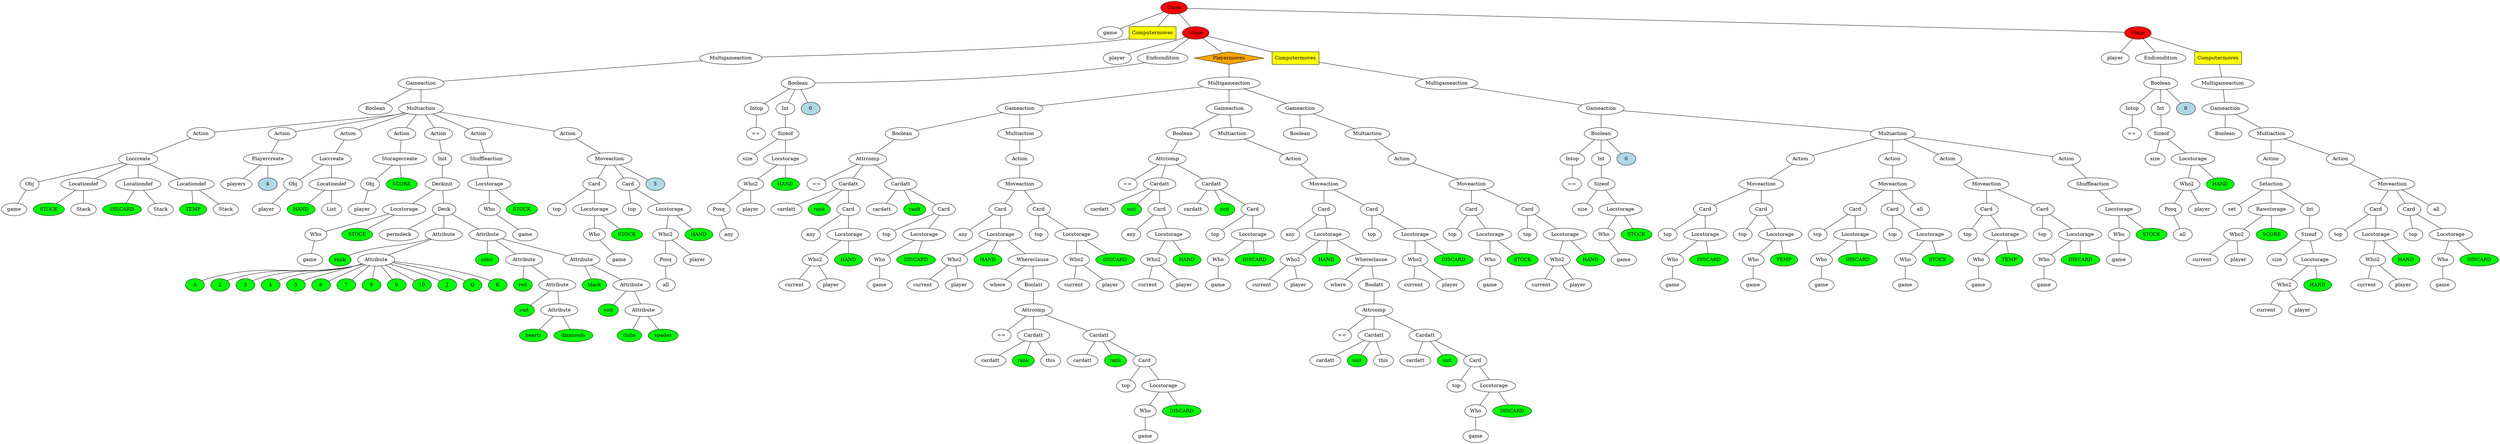 graph tree{NODE0 [label="Stage" style=filled fillcolor="red"]
NODE0_1 [label="game"]
NODE0 -- NODE0_1
NODE0_2 [label="Computermoves"  style=filled shape=box fillcolor="yellow"]
NODE0_2_2 [label="Multigameaction" ]
NODE0_2_2_0 [label="Gameaction" ]
NODE0_2_2_0_1 [label="Boolean" ]
NODE0_2_2_0 -- NODE0_2_2_0_1
NODE0_2_2_0_2 [label="Multiaction" ]
NODE0_2_2_0_2_0 [label="Action" ]
NODE0_2_2_0_2_0_1 [label="Loccreate" ]
NODE0_2_2_0_2_0_1_2 [label="Obj" ]
NODE0_2_2_0_2_0_1_2_0 [label="game"]
NODE0_2_2_0_2_0_1_2 -- NODE0_2_2_0_2_0_1_2_0
NODE0_2_2_0_2_0_1 -- NODE0_2_2_0_2_0_1_2
NODE0_2_2_0_2_0_1_3 [label="Locationdef" ]
NODE0_2_2_0_2_0_1_3_1 [fillcolor="green" style=filled label="STOCK"]
NODE0_2_2_0_2_0_1_3 -- NODE0_2_2_0_2_0_1_3_1
NODE0_2_2_0_2_0_1_3_2 [label="Stack"]
NODE0_2_2_0_2_0_1_3 -- NODE0_2_2_0_2_0_1_3_2
NODE0_2_2_0_2_0_1 -- NODE0_2_2_0_2_0_1_3
NODE0_2_2_0_2_0_1_4 [label="Locationdef" ]
NODE0_2_2_0_2_0_1_4_1 [fillcolor="green" style=filled label="DISCARD"]
NODE0_2_2_0_2_0_1_4 -- NODE0_2_2_0_2_0_1_4_1
NODE0_2_2_0_2_0_1_4_2 [label="Stack"]
NODE0_2_2_0_2_0_1_4 -- NODE0_2_2_0_2_0_1_4_2
NODE0_2_2_0_2_0_1 -- NODE0_2_2_0_2_0_1_4
NODE0_2_2_0_2_0_1_5 [label="Locationdef" ]
NODE0_2_2_0_2_0_1_5_1 [fillcolor="green" style=filled label="TEMP"]
NODE0_2_2_0_2_0_1_5 -- NODE0_2_2_0_2_0_1_5_1
NODE0_2_2_0_2_0_1_5_2 [label="Stack"]
NODE0_2_2_0_2_0_1_5 -- NODE0_2_2_0_2_0_1_5_2
NODE0_2_2_0_2_0_1 -- NODE0_2_2_0_2_0_1_5
NODE0_2_2_0_2_0 -- NODE0_2_2_0_2_0_1
NODE0_2_2_0_2 -- NODE0_2_2_0_2_0
NODE0_2_2_0_2_1 [label="Action" ]
NODE0_2_2_0_2_1_1 [label="Playercreate" ]
NODE0_2_2_0_2_1_1_1 [label="players"]
NODE0_2_2_0_2_1_1 -- NODE0_2_2_0_2_1_1_1
NODE0_2_2_0_2_1_1_2 [label="4" style=filled fillcolor="lightblue"]
NODE0_2_2_0_2_1_1 -- NODE0_2_2_0_2_1_1_2
NODE0_2_2_0_2_1 -- NODE0_2_2_0_2_1_1
NODE0_2_2_0_2 -- NODE0_2_2_0_2_1
NODE0_2_2_0_2_2 [label="Action" ]
NODE0_2_2_0_2_2_1 [label="Loccreate" ]
NODE0_2_2_0_2_2_1_2 [label="Obj" ]
NODE0_2_2_0_2_2_1_2_0 [label="player"]
NODE0_2_2_0_2_2_1_2 -- NODE0_2_2_0_2_2_1_2_0
NODE0_2_2_0_2_2_1 -- NODE0_2_2_0_2_2_1_2
NODE0_2_2_0_2_2_1_3 [label="Locationdef" ]
NODE0_2_2_0_2_2_1_3_1 [fillcolor="green" style=filled label="HAND"]
NODE0_2_2_0_2_2_1_3 -- NODE0_2_2_0_2_2_1_3_1
NODE0_2_2_0_2_2_1_3_2 [label="List"]
NODE0_2_2_0_2_2_1_3 -- NODE0_2_2_0_2_2_1_3_2
NODE0_2_2_0_2_2_1 -- NODE0_2_2_0_2_2_1_3
NODE0_2_2_0_2_2 -- NODE0_2_2_0_2_2_1
NODE0_2_2_0_2 -- NODE0_2_2_0_2_2
NODE0_2_2_0_2_3 [label="Action" ]
NODE0_2_2_0_2_3_1 [label="Storagecreate" ]
NODE0_2_2_0_2_3_1_2 [label="Obj" ]
NODE0_2_2_0_2_3_1_2_0 [label="player"]
NODE0_2_2_0_2_3_1_2 -- NODE0_2_2_0_2_3_1_2_0
NODE0_2_2_0_2_3_1 -- NODE0_2_2_0_2_3_1_2
NODE0_2_2_0_2_3_1_4 [fillcolor="green" style=filled label="SCORE"]
NODE0_2_2_0_2_3_1 -- NODE0_2_2_0_2_3_1_4
NODE0_2_2_0_2_3 -- NODE0_2_2_0_2_3_1
NODE0_2_2_0_2 -- NODE0_2_2_0_2_3
NODE0_2_2_0_2_4 [label="Action" ]
NODE0_2_2_0_2_4_1 [label="Init" ]
NODE0_2_2_0_2_4_1_1 [label="Deckinit" ]
NODE0_2_2_0_2_4_1_1_0 [label="Locstorage" ]
NODE0_2_2_0_2_4_1_1_0_1 [label="Who" ]
NODE0_2_2_0_2_4_1_1_0_1_0 [label="game"]
NODE0_2_2_0_2_4_1_1_0_1 -- NODE0_2_2_0_2_4_1_1_0_1_0
NODE0_2_2_0_2_4_1_1_0 -- NODE0_2_2_0_2_4_1_1_0_1
NODE0_2_2_0_2_4_1_1_0_3 [fillcolor="green" style=filled label="STOCK"]
NODE0_2_2_0_2_4_1_1_0 -- NODE0_2_2_0_2_4_1_1_0_3
NODE0_2_2_0_2_4_1_1 -- NODE0_2_2_0_2_4_1_1_0
NODE0_2_2_0_2_4_1_1_1 [label="Deck" ]
NODE0_2_2_0_2_4_1_1_1_1 [label="permdeck"]
NODE0_2_2_0_2_4_1_1_1 -- NODE0_2_2_0_2_4_1_1_1_1
NODE0_2_2_0_2_4_1_1_1_2 [label="Attribute" ]
NODE0_2_2_0_2_4_1_1_1_2_1 [fillcolor="green" style=filled label="rank"]
NODE0_2_2_0_2_4_1_1_1_2 -- NODE0_2_2_0_2_4_1_1_1_2_1
NODE0_2_2_0_2_4_1_1_1_2_2 [label="Attribute" ]
NODE0_2_2_0_2_4_1_1_1_2_2_1 [fillcolor="green" style=filled label="A"]
NODE0_2_2_0_2_4_1_1_1_2_2 -- NODE0_2_2_0_2_4_1_1_1_2_2_1
NODE0_2_2_0_2_4_1_1_1_2_2_3 [fillcolor="green" style=filled label="2"]
NODE0_2_2_0_2_4_1_1_1_2_2 -- NODE0_2_2_0_2_4_1_1_1_2_2_3
NODE0_2_2_0_2_4_1_1_1_2_2_5 [fillcolor="green" style=filled label="3"]
NODE0_2_2_0_2_4_1_1_1_2_2 -- NODE0_2_2_0_2_4_1_1_1_2_2_5
NODE0_2_2_0_2_4_1_1_1_2_2_7 [fillcolor="green" style=filled label="4"]
NODE0_2_2_0_2_4_1_1_1_2_2 -- NODE0_2_2_0_2_4_1_1_1_2_2_7
NODE0_2_2_0_2_4_1_1_1_2_2_9 [fillcolor="green" style=filled label="5"]
NODE0_2_2_0_2_4_1_1_1_2_2 -- NODE0_2_2_0_2_4_1_1_1_2_2_9
NODE0_2_2_0_2_4_1_1_1_2_2_11 [fillcolor="green" style=filled label="6"]
NODE0_2_2_0_2_4_1_1_1_2_2 -- NODE0_2_2_0_2_4_1_1_1_2_2_11
NODE0_2_2_0_2_4_1_1_1_2_2_13 [fillcolor="green" style=filled label="7"]
NODE0_2_2_0_2_4_1_1_1_2_2 -- NODE0_2_2_0_2_4_1_1_1_2_2_13
NODE0_2_2_0_2_4_1_1_1_2_2_15 [fillcolor="green" style=filled label="8"]
NODE0_2_2_0_2_4_1_1_1_2_2 -- NODE0_2_2_0_2_4_1_1_1_2_2_15
NODE0_2_2_0_2_4_1_1_1_2_2_17 [fillcolor="green" style=filled label="9"]
NODE0_2_2_0_2_4_1_1_1_2_2 -- NODE0_2_2_0_2_4_1_1_1_2_2_17
NODE0_2_2_0_2_4_1_1_1_2_2_19 [fillcolor="green" style=filled label="10"]
NODE0_2_2_0_2_4_1_1_1_2_2 -- NODE0_2_2_0_2_4_1_1_1_2_2_19
NODE0_2_2_0_2_4_1_1_1_2_2_21 [fillcolor="green" style=filled label="J"]
NODE0_2_2_0_2_4_1_1_1_2_2 -- NODE0_2_2_0_2_4_1_1_1_2_2_21
NODE0_2_2_0_2_4_1_1_1_2_2_23 [fillcolor="green" style=filled label="Q"]
NODE0_2_2_0_2_4_1_1_1_2_2 -- NODE0_2_2_0_2_4_1_1_1_2_2_23
NODE0_2_2_0_2_4_1_1_1_2_2_25 [fillcolor="green" style=filled label="K"]
NODE0_2_2_0_2_4_1_1_1_2_2 -- NODE0_2_2_0_2_4_1_1_1_2_2_25
NODE0_2_2_0_2_4_1_1_1_2 -- NODE0_2_2_0_2_4_1_1_1_2_2
NODE0_2_2_0_2_4_1_1_1 -- NODE0_2_2_0_2_4_1_1_1_2
NODE0_2_2_0_2_4_1_1_1_3 [label="Attribute" ]
NODE0_2_2_0_2_4_1_1_1_3_1 [fillcolor="green" style=filled label="color"]
NODE0_2_2_0_2_4_1_1_1_3 -- NODE0_2_2_0_2_4_1_1_1_3_1
NODE0_2_2_0_2_4_1_1_1_3_2 [label="Attribute" ]
NODE0_2_2_0_2_4_1_1_1_3_2_1 [fillcolor="green" style=filled label="red"]
NODE0_2_2_0_2_4_1_1_1_3_2 -- NODE0_2_2_0_2_4_1_1_1_3_2_1
NODE0_2_2_0_2_4_1_1_1_3_2_2 [label="Attribute" ]
NODE0_2_2_0_2_4_1_1_1_3_2_2_1 [fillcolor="green" style=filled label="suit"]
NODE0_2_2_0_2_4_1_1_1_3_2_2 -- NODE0_2_2_0_2_4_1_1_1_3_2_2_1
NODE0_2_2_0_2_4_1_1_1_3_2_2_2 [label="Attribute" ]
NODE0_2_2_0_2_4_1_1_1_3_2_2_2_1 [fillcolor="green" style=filled label="hearts"]
NODE0_2_2_0_2_4_1_1_1_3_2_2_2 -- NODE0_2_2_0_2_4_1_1_1_3_2_2_2_1
NODE0_2_2_0_2_4_1_1_1_3_2_2_2_3 [fillcolor="green" style=filled label="diamonds"]
NODE0_2_2_0_2_4_1_1_1_3_2_2_2 -- NODE0_2_2_0_2_4_1_1_1_3_2_2_2_3
NODE0_2_2_0_2_4_1_1_1_3_2_2 -- NODE0_2_2_0_2_4_1_1_1_3_2_2_2
NODE0_2_2_0_2_4_1_1_1_3_2 -- NODE0_2_2_0_2_4_1_1_1_3_2_2
NODE0_2_2_0_2_4_1_1_1_3 -- NODE0_2_2_0_2_4_1_1_1_3_2
NODE0_2_2_0_2_4_1_1_1_3_3 [label="Attribute" ]
NODE0_2_2_0_2_4_1_1_1_3_3_1 [fillcolor="green" style=filled label="black"]
NODE0_2_2_0_2_4_1_1_1_3_3 -- NODE0_2_2_0_2_4_1_1_1_3_3_1
NODE0_2_2_0_2_4_1_1_1_3_3_2 [label="Attribute" ]
NODE0_2_2_0_2_4_1_1_1_3_3_2_1 [fillcolor="green" style=filled label="suit"]
NODE0_2_2_0_2_4_1_1_1_3_3_2 -- NODE0_2_2_0_2_4_1_1_1_3_3_2_1
NODE0_2_2_0_2_4_1_1_1_3_3_2_2 [label="Attribute" ]
NODE0_2_2_0_2_4_1_1_1_3_3_2_2_1 [fillcolor="green" style=filled label="clubs"]
NODE0_2_2_0_2_4_1_1_1_3_3_2_2 -- NODE0_2_2_0_2_4_1_1_1_3_3_2_2_1
NODE0_2_2_0_2_4_1_1_1_3_3_2_2_3 [fillcolor="green" style=filled label="spades"]
NODE0_2_2_0_2_4_1_1_1_3_3_2_2 -- NODE0_2_2_0_2_4_1_1_1_3_3_2_2_3
NODE0_2_2_0_2_4_1_1_1_3_3_2 -- NODE0_2_2_0_2_4_1_1_1_3_3_2_2
NODE0_2_2_0_2_4_1_1_1_3_3 -- NODE0_2_2_0_2_4_1_1_1_3_3_2
NODE0_2_2_0_2_4_1_1_1_3 -- NODE0_2_2_0_2_4_1_1_1_3_3
NODE0_2_2_0_2_4_1_1_1 -- NODE0_2_2_0_2_4_1_1_1_3
NODE0_2_2_0_2_4_1_1 -- NODE0_2_2_0_2_4_1_1_1
NODE0_2_2_0_2_4_1 -- NODE0_2_2_0_2_4_1_1
NODE0_2_2_0_2_4 -- NODE0_2_2_0_2_4_1
NODE0_2_2_0_2 -- NODE0_2_2_0_2_4
NODE0_2_2_0_2_5 [label="Action" ]
NODE0_2_2_0_2_5_1 [label="Shuffleaction" ]
NODE0_2_2_0_2_5_1_1 [label="Locstorage" ]
NODE0_2_2_0_2_5_1_1_1 [label="Who" ]
NODE0_2_2_0_2_5_1_1_1_0 [label="game"]
NODE0_2_2_0_2_5_1_1_1 -- NODE0_2_2_0_2_5_1_1_1_0
NODE0_2_2_0_2_5_1_1 -- NODE0_2_2_0_2_5_1_1_1
NODE0_2_2_0_2_5_1_1_3 [fillcolor="green" style=filled label="STOCK"]
NODE0_2_2_0_2_5_1_1 -- NODE0_2_2_0_2_5_1_1_3
NODE0_2_2_0_2_5_1 -- NODE0_2_2_0_2_5_1_1
NODE0_2_2_0_2_5 -- NODE0_2_2_0_2_5_1
NODE0_2_2_0_2 -- NODE0_2_2_0_2_5
NODE0_2_2_0_2_6 [label="Action" ]
NODE0_2_2_0_2_6_1 [label="Moveaction" ]
NODE0_2_2_0_2_6_1_1 [label="Card" ]
NODE0_2_2_0_2_6_1_1_1 [label="top"]
NODE0_2_2_0_2_6_1_1 -- NODE0_2_2_0_2_6_1_1_1
NODE0_2_2_0_2_6_1_1_2 [label="Locstorage" ]
NODE0_2_2_0_2_6_1_1_2_1 [label="Who" ]
NODE0_2_2_0_2_6_1_1_2_1_0 [label="game"]
NODE0_2_2_0_2_6_1_1_2_1 -- NODE0_2_2_0_2_6_1_1_2_1_0
NODE0_2_2_0_2_6_1_1_2 -- NODE0_2_2_0_2_6_1_1_2_1
NODE0_2_2_0_2_6_1_1_2_3 [fillcolor="green" style=filled label="STOCK"]
NODE0_2_2_0_2_6_1_1_2 -- NODE0_2_2_0_2_6_1_1_2_3
NODE0_2_2_0_2_6_1_1 -- NODE0_2_2_0_2_6_1_1_2
NODE0_2_2_0_2_6_1 -- NODE0_2_2_0_2_6_1_1
NODE0_2_2_0_2_6_1_2 [label="Card" ]
NODE0_2_2_0_2_6_1_2_1 [label="top"]
NODE0_2_2_0_2_6_1_2 -- NODE0_2_2_0_2_6_1_2_1
NODE0_2_2_0_2_6_1_2_2 [label="Locstorage" ]
NODE0_2_2_0_2_6_1_2_2_1 [label="Who2" ]
NODE0_2_2_0_2_6_1_2_2_1_1 [label="Posq" ]
NODE0_2_2_0_2_6_1_2_2_1_1_0 [label="all"]
NODE0_2_2_0_2_6_1_2_2_1_1 -- NODE0_2_2_0_2_6_1_2_2_1_1_0
NODE0_2_2_0_2_6_1_2_2_1 -- NODE0_2_2_0_2_6_1_2_2_1_1
NODE0_2_2_0_2_6_1_2_2_1_2 [label="player"]
NODE0_2_2_0_2_6_1_2_2_1 -- NODE0_2_2_0_2_6_1_2_2_1_2
NODE0_2_2_0_2_6_1_2_2 -- NODE0_2_2_0_2_6_1_2_2_1
NODE0_2_2_0_2_6_1_2_2_3 [fillcolor="green" style=filled label="HAND"]
NODE0_2_2_0_2_6_1_2_2 -- NODE0_2_2_0_2_6_1_2_2_3
NODE0_2_2_0_2_6_1_2 -- NODE0_2_2_0_2_6_1_2_2
NODE0_2_2_0_2_6_1 -- NODE0_2_2_0_2_6_1_2
NODE0_2_2_0_2_6_1_3 [label="5" style=filled fillcolor="lightblue"]
NODE0_2_2_0_2_6_1 -- NODE0_2_2_0_2_6_1_3
NODE0_2_2_0_2_6 -- NODE0_2_2_0_2_6_1
NODE0_2_2_0_2 -- NODE0_2_2_0_2_6
NODE0_2_2_0 -- NODE0_2_2_0_2
NODE0_2_2 -- NODE0_2_2_0
NODE0_2 -- NODE0_2_2
NODE0 -- NODE0_2
NODE0_3 [label="Stage"  style=filled fillcolor="red"]
NODE0_3_2 [label="player"]
NODE0_3 -- NODE0_3_2
NODE0_3_3 [label="Endcondition" ]
NODE0_3_3_2 [label="Boolean" ]
NODE0_3_3_2_1 [label="Intop" ]
NODE0_3_3_2_1_0 [label="=="]
NODE0_3_3_2_1 -- NODE0_3_3_2_1_0
NODE0_3_3_2 -- NODE0_3_3_2_1
NODE0_3_3_2_2 [label="Int" ]
NODE0_3_3_2_2_0 [label="Sizeof" ]
NODE0_3_3_2_2_0_1 [label="size"]
NODE0_3_3_2_2_0 -- NODE0_3_3_2_2_0_1
NODE0_3_3_2_2_0_2 [label="Locstorage" ]
NODE0_3_3_2_2_0_2_1 [label="Who2" ]
NODE0_3_3_2_2_0_2_1_1 [label="Posq" ]
NODE0_3_3_2_2_0_2_1_1_0 [label="any"]
NODE0_3_3_2_2_0_2_1_1 -- NODE0_3_3_2_2_0_2_1_1_0
NODE0_3_3_2_2_0_2_1 -- NODE0_3_3_2_2_0_2_1_1
NODE0_3_3_2_2_0_2_1_2 [label="player"]
NODE0_3_3_2_2_0_2_1 -- NODE0_3_3_2_2_0_2_1_2
NODE0_3_3_2_2_0_2 -- NODE0_3_3_2_2_0_2_1
NODE0_3_3_2_2_0_2_3 [fillcolor="green" style=filled label="HAND"]
NODE0_3_3_2_2_0_2 -- NODE0_3_3_2_2_0_2_3
NODE0_3_3_2_2_0 -- NODE0_3_3_2_2_0_2
NODE0_3_3_2_2 -- NODE0_3_3_2_2_0
NODE0_3_3_2 -- NODE0_3_3_2_2
NODE0_3_3_2_3 [label="0" style=filled fillcolor="lightblue"]
NODE0_3_3_2 -- NODE0_3_3_2_3
NODE0_3_3 -- NODE0_3_3_2
NODE0_3 -- NODE0_3_3
NODE0_3_4 [label="Playermoves"  style=filled shape=diamond fillcolor="orange"]
NODE0_3_4_2 [label="Multigameaction" ]
NODE0_3_4_2_0 [label="Gameaction" ]
NODE0_3_4_2_0_1 [label="Boolean" ]
NODE0_3_4_2_0_1_1 [label="Attrcomp" ]
NODE0_3_4_2_0_1_1_0 [label="=="]
NODE0_3_4_2_0_1_1 -- NODE0_3_4_2_0_1_1_0
NODE0_3_4_2_0_1_1_1 [label="Cardatt" ]
NODE0_3_4_2_0_1_1_1_1 [label="cardatt"]
NODE0_3_4_2_0_1_1_1 -- NODE0_3_4_2_0_1_1_1_1
NODE0_3_4_2_0_1_1_1_2 [fillcolor="green" style=filled label="rank"]
NODE0_3_4_2_0_1_1_1 -- NODE0_3_4_2_0_1_1_1_2
NODE0_3_4_2_0_1_1_1_3 [label="Card" ]
NODE0_3_4_2_0_1_1_1_3_1 [label="any"]
NODE0_3_4_2_0_1_1_1_3 -- NODE0_3_4_2_0_1_1_1_3_1
NODE0_3_4_2_0_1_1_1_3_2 [label="Locstorage" ]
NODE0_3_4_2_0_1_1_1_3_2_1 [label="Who2" ]
NODE0_3_4_2_0_1_1_1_3_2_1_1 [label="current"]
NODE0_3_4_2_0_1_1_1_3_2_1 -- NODE0_3_4_2_0_1_1_1_3_2_1_1
NODE0_3_4_2_0_1_1_1_3_2_1_2 [label="player"]
NODE0_3_4_2_0_1_1_1_3_2_1 -- NODE0_3_4_2_0_1_1_1_3_2_1_2
NODE0_3_4_2_0_1_1_1_3_2 -- NODE0_3_4_2_0_1_1_1_3_2_1
NODE0_3_4_2_0_1_1_1_3_2_3 [fillcolor="green" style=filled label="HAND"]
NODE0_3_4_2_0_1_1_1_3_2 -- NODE0_3_4_2_0_1_1_1_3_2_3
NODE0_3_4_2_0_1_1_1_3 -- NODE0_3_4_2_0_1_1_1_3_2
NODE0_3_4_2_0_1_1_1 -- NODE0_3_4_2_0_1_1_1_3
NODE0_3_4_2_0_1_1 -- NODE0_3_4_2_0_1_1_1
NODE0_3_4_2_0_1_1_2 [label="Cardatt" ]
NODE0_3_4_2_0_1_1_2_1 [label="cardatt"]
NODE0_3_4_2_0_1_1_2 -- NODE0_3_4_2_0_1_1_2_1
NODE0_3_4_2_0_1_1_2_2 [fillcolor="green" style=filled label="rank"]
NODE0_3_4_2_0_1_1_2 -- NODE0_3_4_2_0_1_1_2_2
NODE0_3_4_2_0_1_1_2_3 [label="Card" ]
NODE0_3_4_2_0_1_1_2_3_1 [label="top"]
NODE0_3_4_2_0_1_1_2_3 -- NODE0_3_4_2_0_1_1_2_3_1
NODE0_3_4_2_0_1_1_2_3_2 [label="Locstorage" ]
NODE0_3_4_2_0_1_1_2_3_2_1 [label="Who" ]
NODE0_3_4_2_0_1_1_2_3_2_1_0 [label="game"]
NODE0_3_4_2_0_1_1_2_3_2_1 -- NODE0_3_4_2_0_1_1_2_3_2_1_0
NODE0_3_4_2_0_1_1_2_3_2 -- NODE0_3_4_2_0_1_1_2_3_2_1
NODE0_3_4_2_0_1_1_2_3_2_3 [fillcolor="green" style=filled label="DISCARD"]
NODE0_3_4_2_0_1_1_2_3_2 -- NODE0_3_4_2_0_1_1_2_3_2_3
NODE0_3_4_2_0_1_1_2_3 -- NODE0_3_4_2_0_1_1_2_3_2
NODE0_3_4_2_0_1_1_2 -- NODE0_3_4_2_0_1_1_2_3
NODE0_3_4_2_0_1_1 -- NODE0_3_4_2_0_1_1_2
NODE0_3_4_2_0_1 -- NODE0_3_4_2_0_1_1
NODE0_3_4_2_0 -- NODE0_3_4_2_0_1
NODE0_3_4_2_0_2 [label="Multiaction" ]
NODE0_3_4_2_0_2_0 [label="Action" ]
NODE0_3_4_2_0_2_0_1 [label="Moveaction" ]
NODE0_3_4_2_0_2_0_1_1 [label="Card" ]
NODE0_3_4_2_0_2_0_1_1_1 [label="any"]
NODE0_3_4_2_0_2_0_1_1 -- NODE0_3_4_2_0_2_0_1_1_1
NODE0_3_4_2_0_2_0_1_1_2 [label="Locstorage" ]
NODE0_3_4_2_0_2_0_1_1_2_1 [label="Who2" ]
NODE0_3_4_2_0_2_0_1_1_2_1_1 [label="current"]
NODE0_3_4_2_0_2_0_1_1_2_1 -- NODE0_3_4_2_0_2_0_1_1_2_1_1
NODE0_3_4_2_0_2_0_1_1_2_1_2 [label="player"]
NODE0_3_4_2_0_2_0_1_1_2_1 -- NODE0_3_4_2_0_2_0_1_1_2_1_2
NODE0_3_4_2_0_2_0_1_1_2 -- NODE0_3_4_2_0_2_0_1_1_2_1
NODE0_3_4_2_0_2_0_1_1_2_3 [fillcolor="green" style=filled label="HAND"]
NODE0_3_4_2_0_2_0_1_1_2 -- NODE0_3_4_2_0_2_0_1_1_2_3
NODE0_3_4_2_0_2_0_1_1_2_4 [label="Whereclause" ]
NODE0_3_4_2_0_2_0_1_1_2_4_0 [label="where"]
NODE0_3_4_2_0_2_0_1_1_2_4 -- NODE0_3_4_2_0_2_0_1_1_2_4_0
NODE0_3_4_2_0_2_0_1_1_2_4_1 [label="Boolatt" ]
NODE0_3_4_2_0_2_0_1_1_2_4_1_1 [label="Attrcomp" ]
NODE0_3_4_2_0_2_0_1_1_2_4_1_1_0 [label="=="]
NODE0_3_4_2_0_2_0_1_1_2_4_1_1 -- NODE0_3_4_2_0_2_0_1_1_2_4_1_1_0
NODE0_3_4_2_0_2_0_1_1_2_4_1_1_1 [label="Cardatt" ]
NODE0_3_4_2_0_2_0_1_1_2_4_1_1_1_1 [label="cardatt"]
NODE0_3_4_2_0_2_0_1_1_2_4_1_1_1 -- NODE0_3_4_2_0_2_0_1_1_2_4_1_1_1_1
NODE0_3_4_2_0_2_0_1_1_2_4_1_1_1_2 [fillcolor="green" style=filled label="rank"]
NODE0_3_4_2_0_2_0_1_1_2_4_1_1_1 -- NODE0_3_4_2_0_2_0_1_1_2_4_1_1_1_2
NODE0_3_4_2_0_2_0_1_1_2_4_1_1_1_3 [label="this"]
NODE0_3_4_2_0_2_0_1_1_2_4_1_1_1 -- NODE0_3_4_2_0_2_0_1_1_2_4_1_1_1_3
NODE0_3_4_2_0_2_0_1_1_2_4_1_1 -- NODE0_3_4_2_0_2_0_1_1_2_4_1_1_1
NODE0_3_4_2_0_2_0_1_1_2_4_1_1_2 [label="Cardatt" ]
NODE0_3_4_2_0_2_0_1_1_2_4_1_1_2_1 [label="cardatt"]
NODE0_3_4_2_0_2_0_1_1_2_4_1_1_2 -- NODE0_3_4_2_0_2_0_1_1_2_4_1_1_2_1
NODE0_3_4_2_0_2_0_1_1_2_4_1_1_2_2 [fillcolor="green" style=filled label="rank"]
NODE0_3_4_2_0_2_0_1_1_2_4_1_1_2 -- NODE0_3_4_2_0_2_0_1_1_2_4_1_1_2_2
NODE0_3_4_2_0_2_0_1_1_2_4_1_1_2_3 [label="Card" ]
NODE0_3_4_2_0_2_0_1_1_2_4_1_1_2_3_1 [label="top"]
NODE0_3_4_2_0_2_0_1_1_2_4_1_1_2_3 -- NODE0_3_4_2_0_2_0_1_1_2_4_1_1_2_3_1
NODE0_3_4_2_0_2_0_1_1_2_4_1_1_2_3_2 [label="Locstorage" ]
NODE0_3_4_2_0_2_0_1_1_2_4_1_1_2_3_2_1 [label="Who" ]
NODE0_3_4_2_0_2_0_1_1_2_4_1_1_2_3_2_1_0 [label="game"]
NODE0_3_4_2_0_2_0_1_1_2_4_1_1_2_3_2_1 -- NODE0_3_4_2_0_2_0_1_1_2_4_1_1_2_3_2_1_0
NODE0_3_4_2_0_2_0_1_1_2_4_1_1_2_3_2 -- NODE0_3_4_2_0_2_0_1_1_2_4_1_1_2_3_2_1
NODE0_3_4_2_0_2_0_1_1_2_4_1_1_2_3_2_3 [fillcolor="green" style=filled label="DISCARD"]
NODE0_3_4_2_0_2_0_1_1_2_4_1_1_2_3_2 -- NODE0_3_4_2_0_2_0_1_1_2_4_1_1_2_3_2_3
NODE0_3_4_2_0_2_0_1_1_2_4_1_1_2_3 -- NODE0_3_4_2_0_2_0_1_1_2_4_1_1_2_3_2
NODE0_3_4_2_0_2_0_1_1_2_4_1_1_2 -- NODE0_3_4_2_0_2_0_1_1_2_4_1_1_2_3
NODE0_3_4_2_0_2_0_1_1_2_4_1_1 -- NODE0_3_4_2_0_2_0_1_1_2_4_1_1_2
NODE0_3_4_2_0_2_0_1_1_2_4_1 -- NODE0_3_4_2_0_2_0_1_1_2_4_1_1
NODE0_3_4_2_0_2_0_1_1_2_4 -- NODE0_3_4_2_0_2_0_1_1_2_4_1
NODE0_3_4_2_0_2_0_1_1_2 -- NODE0_3_4_2_0_2_0_1_1_2_4
NODE0_3_4_2_0_2_0_1_1 -- NODE0_3_4_2_0_2_0_1_1_2
NODE0_3_4_2_0_2_0_1 -- NODE0_3_4_2_0_2_0_1_1
NODE0_3_4_2_0_2_0_1_2 [label="Card" ]
NODE0_3_4_2_0_2_0_1_2_1 [label="top"]
NODE0_3_4_2_0_2_0_1_2 -- NODE0_3_4_2_0_2_0_1_2_1
NODE0_3_4_2_0_2_0_1_2_2 [label="Locstorage" ]
NODE0_3_4_2_0_2_0_1_2_2_1 [label="Who2" ]
NODE0_3_4_2_0_2_0_1_2_2_1_1 [label="current"]
NODE0_3_4_2_0_2_0_1_2_2_1 -- NODE0_3_4_2_0_2_0_1_2_2_1_1
NODE0_3_4_2_0_2_0_1_2_2_1_2 [label="player"]
NODE0_3_4_2_0_2_0_1_2_2_1 -- NODE0_3_4_2_0_2_0_1_2_2_1_2
NODE0_3_4_2_0_2_0_1_2_2 -- NODE0_3_4_2_0_2_0_1_2_2_1
NODE0_3_4_2_0_2_0_1_2_2_3 [fillcolor="green" style=filled label="DISCARD"]
NODE0_3_4_2_0_2_0_1_2_2 -- NODE0_3_4_2_0_2_0_1_2_2_3
NODE0_3_4_2_0_2_0_1_2 -- NODE0_3_4_2_0_2_0_1_2_2
NODE0_3_4_2_0_2_0_1 -- NODE0_3_4_2_0_2_0_1_2
NODE0_3_4_2_0_2_0 -- NODE0_3_4_2_0_2_0_1
NODE0_3_4_2_0_2 -- NODE0_3_4_2_0_2_0
NODE0_3_4_2_0 -- NODE0_3_4_2_0_2
NODE0_3_4_2 -- NODE0_3_4_2_0
NODE0_3_4_2_1 [label="Gameaction" ]
NODE0_3_4_2_1_1 [label="Boolean" ]
NODE0_3_4_2_1_1_1 [label="Attrcomp" ]
NODE0_3_4_2_1_1_1_0 [label="=="]
NODE0_3_4_2_1_1_1 -- NODE0_3_4_2_1_1_1_0
NODE0_3_4_2_1_1_1_1 [label="Cardatt" ]
NODE0_3_4_2_1_1_1_1_1 [label="cardatt"]
NODE0_3_4_2_1_1_1_1 -- NODE0_3_4_2_1_1_1_1_1
NODE0_3_4_2_1_1_1_1_2 [fillcolor="green" style=filled label="suit"]
NODE0_3_4_2_1_1_1_1 -- NODE0_3_4_2_1_1_1_1_2
NODE0_3_4_2_1_1_1_1_3 [label="Card" ]
NODE0_3_4_2_1_1_1_1_3_1 [label="any"]
NODE0_3_4_2_1_1_1_1_3 -- NODE0_3_4_2_1_1_1_1_3_1
NODE0_3_4_2_1_1_1_1_3_2 [label="Locstorage" ]
NODE0_3_4_2_1_1_1_1_3_2_1 [label="Who2" ]
NODE0_3_4_2_1_1_1_1_3_2_1_1 [label="current"]
NODE0_3_4_2_1_1_1_1_3_2_1 -- NODE0_3_4_2_1_1_1_1_3_2_1_1
NODE0_3_4_2_1_1_1_1_3_2_1_2 [label="player"]
NODE0_3_4_2_1_1_1_1_3_2_1 -- NODE0_3_4_2_1_1_1_1_3_2_1_2
NODE0_3_4_2_1_1_1_1_3_2 -- NODE0_3_4_2_1_1_1_1_3_2_1
NODE0_3_4_2_1_1_1_1_3_2_3 [fillcolor="green" style=filled label="HAND"]
NODE0_3_4_2_1_1_1_1_3_2 -- NODE0_3_4_2_1_1_1_1_3_2_3
NODE0_3_4_2_1_1_1_1_3 -- NODE0_3_4_2_1_1_1_1_3_2
NODE0_3_4_2_1_1_1_1 -- NODE0_3_4_2_1_1_1_1_3
NODE0_3_4_2_1_1_1 -- NODE0_3_4_2_1_1_1_1
NODE0_3_4_2_1_1_1_2 [label="Cardatt" ]
NODE0_3_4_2_1_1_1_2_1 [label="cardatt"]
NODE0_3_4_2_1_1_1_2 -- NODE0_3_4_2_1_1_1_2_1
NODE0_3_4_2_1_1_1_2_2 [fillcolor="green" style=filled label="suit"]
NODE0_3_4_2_1_1_1_2 -- NODE0_3_4_2_1_1_1_2_2
NODE0_3_4_2_1_1_1_2_3 [label="Card" ]
NODE0_3_4_2_1_1_1_2_3_1 [label="top"]
NODE0_3_4_2_1_1_1_2_3 -- NODE0_3_4_2_1_1_1_2_3_1
NODE0_3_4_2_1_1_1_2_3_2 [label="Locstorage" ]
NODE0_3_4_2_1_1_1_2_3_2_1 [label="Who" ]
NODE0_3_4_2_1_1_1_2_3_2_1_0 [label="game"]
NODE0_3_4_2_1_1_1_2_3_2_1 -- NODE0_3_4_2_1_1_1_2_3_2_1_0
NODE0_3_4_2_1_1_1_2_3_2 -- NODE0_3_4_2_1_1_1_2_3_2_1
NODE0_3_4_2_1_1_1_2_3_2_3 [fillcolor="green" style=filled label="DISCARD"]
NODE0_3_4_2_1_1_1_2_3_2 -- NODE0_3_4_2_1_1_1_2_3_2_3
NODE0_3_4_2_1_1_1_2_3 -- NODE0_3_4_2_1_1_1_2_3_2
NODE0_3_4_2_1_1_1_2 -- NODE0_3_4_2_1_1_1_2_3
NODE0_3_4_2_1_1_1 -- NODE0_3_4_2_1_1_1_2
NODE0_3_4_2_1_1 -- NODE0_3_4_2_1_1_1
NODE0_3_4_2_1 -- NODE0_3_4_2_1_1
NODE0_3_4_2_1_2 [label="Multiaction" ]
NODE0_3_4_2_1_2_0 [label="Action" ]
NODE0_3_4_2_1_2_0_1 [label="Moveaction" ]
NODE0_3_4_2_1_2_0_1_1 [label="Card" ]
NODE0_3_4_2_1_2_0_1_1_1 [label="any"]
NODE0_3_4_2_1_2_0_1_1 -- NODE0_3_4_2_1_2_0_1_1_1
NODE0_3_4_2_1_2_0_1_1_2 [label="Locstorage" ]
NODE0_3_4_2_1_2_0_1_1_2_1 [label="Who2" ]
NODE0_3_4_2_1_2_0_1_1_2_1_1 [label="current"]
NODE0_3_4_2_1_2_0_1_1_2_1 -- NODE0_3_4_2_1_2_0_1_1_2_1_1
NODE0_3_4_2_1_2_0_1_1_2_1_2 [label="player"]
NODE0_3_4_2_1_2_0_1_1_2_1 -- NODE0_3_4_2_1_2_0_1_1_2_1_2
NODE0_3_4_2_1_2_0_1_1_2 -- NODE0_3_4_2_1_2_0_1_1_2_1
NODE0_3_4_2_1_2_0_1_1_2_3 [fillcolor="green" style=filled label="HAND"]
NODE0_3_4_2_1_2_0_1_1_2 -- NODE0_3_4_2_1_2_0_1_1_2_3
NODE0_3_4_2_1_2_0_1_1_2_4 [label="Whereclause" ]
NODE0_3_4_2_1_2_0_1_1_2_4_0 [label="where"]
NODE0_3_4_2_1_2_0_1_1_2_4 -- NODE0_3_4_2_1_2_0_1_1_2_4_0
NODE0_3_4_2_1_2_0_1_1_2_4_1 [label="Boolatt" ]
NODE0_3_4_2_1_2_0_1_1_2_4_1_1 [label="Attrcomp" ]
NODE0_3_4_2_1_2_0_1_1_2_4_1_1_0 [label="=="]
NODE0_3_4_2_1_2_0_1_1_2_4_1_1 -- NODE0_3_4_2_1_2_0_1_1_2_4_1_1_0
NODE0_3_4_2_1_2_0_1_1_2_4_1_1_1 [label="Cardatt" ]
NODE0_3_4_2_1_2_0_1_1_2_4_1_1_1_1 [label="cardatt"]
NODE0_3_4_2_1_2_0_1_1_2_4_1_1_1 -- NODE0_3_4_2_1_2_0_1_1_2_4_1_1_1_1
NODE0_3_4_2_1_2_0_1_1_2_4_1_1_1_2 [fillcolor="green" style=filled label="suit"]
NODE0_3_4_2_1_2_0_1_1_2_4_1_1_1 -- NODE0_3_4_2_1_2_0_1_1_2_4_1_1_1_2
NODE0_3_4_2_1_2_0_1_1_2_4_1_1_1_3 [label="this"]
NODE0_3_4_2_1_2_0_1_1_2_4_1_1_1 -- NODE0_3_4_2_1_2_0_1_1_2_4_1_1_1_3
NODE0_3_4_2_1_2_0_1_1_2_4_1_1 -- NODE0_3_4_2_1_2_0_1_1_2_4_1_1_1
NODE0_3_4_2_1_2_0_1_1_2_4_1_1_2 [label="Cardatt" ]
NODE0_3_4_2_1_2_0_1_1_2_4_1_1_2_1 [label="cardatt"]
NODE0_3_4_2_1_2_0_1_1_2_4_1_1_2 -- NODE0_3_4_2_1_2_0_1_1_2_4_1_1_2_1
NODE0_3_4_2_1_2_0_1_1_2_4_1_1_2_2 [fillcolor="green" style=filled label="suit"]
NODE0_3_4_2_1_2_0_1_1_2_4_1_1_2 -- NODE0_3_4_2_1_2_0_1_1_2_4_1_1_2_2
NODE0_3_4_2_1_2_0_1_1_2_4_1_1_2_3 [label="Card" ]
NODE0_3_4_2_1_2_0_1_1_2_4_1_1_2_3_1 [label="top"]
NODE0_3_4_2_1_2_0_1_1_2_4_1_1_2_3 -- NODE0_3_4_2_1_2_0_1_1_2_4_1_1_2_3_1
NODE0_3_4_2_1_2_0_1_1_2_4_1_1_2_3_2 [label="Locstorage" ]
NODE0_3_4_2_1_2_0_1_1_2_4_1_1_2_3_2_1 [label="Who" ]
NODE0_3_4_2_1_2_0_1_1_2_4_1_1_2_3_2_1_0 [label="game"]
NODE0_3_4_2_1_2_0_1_1_2_4_1_1_2_3_2_1 -- NODE0_3_4_2_1_2_0_1_1_2_4_1_1_2_3_2_1_0
NODE0_3_4_2_1_2_0_1_1_2_4_1_1_2_3_2 -- NODE0_3_4_2_1_2_0_1_1_2_4_1_1_2_3_2_1
NODE0_3_4_2_1_2_0_1_1_2_4_1_1_2_3_2_3 [fillcolor="green" style=filled label="DISCARD"]
NODE0_3_4_2_1_2_0_1_1_2_4_1_1_2_3_2 -- NODE0_3_4_2_1_2_0_1_1_2_4_1_1_2_3_2_3
NODE0_3_4_2_1_2_0_1_1_2_4_1_1_2_3 -- NODE0_3_4_2_1_2_0_1_1_2_4_1_1_2_3_2
NODE0_3_4_2_1_2_0_1_1_2_4_1_1_2 -- NODE0_3_4_2_1_2_0_1_1_2_4_1_1_2_3
NODE0_3_4_2_1_2_0_1_1_2_4_1_1 -- NODE0_3_4_2_1_2_0_1_1_2_4_1_1_2
NODE0_3_4_2_1_2_0_1_1_2_4_1 -- NODE0_3_4_2_1_2_0_1_1_2_4_1_1
NODE0_3_4_2_1_2_0_1_1_2_4 -- NODE0_3_4_2_1_2_0_1_1_2_4_1
NODE0_3_4_2_1_2_0_1_1_2 -- NODE0_3_4_2_1_2_0_1_1_2_4
NODE0_3_4_2_1_2_0_1_1 -- NODE0_3_4_2_1_2_0_1_1_2
NODE0_3_4_2_1_2_0_1 -- NODE0_3_4_2_1_2_0_1_1
NODE0_3_4_2_1_2_0_1_2 [label="Card" ]
NODE0_3_4_2_1_2_0_1_2_1 [label="top"]
NODE0_3_4_2_1_2_0_1_2 -- NODE0_3_4_2_1_2_0_1_2_1
NODE0_3_4_2_1_2_0_1_2_2 [label="Locstorage" ]
NODE0_3_4_2_1_2_0_1_2_2_1 [label="Who2" ]
NODE0_3_4_2_1_2_0_1_2_2_1_1 [label="current"]
NODE0_3_4_2_1_2_0_1_2_2_1 -- NODE0_3_4_2_1_2_0_1_2_2_1_1
NODE0_3_4_2_1_2_0_1_2_2_1_2 [label="player"]
NODE0_3_4_2_1_2_0_1_2_2_1 -- NODE0_3_4_2_1_2_0_1_2_2_1_2
NODE0_3_4_2_1_2_0_1_2_2 -- NODE0_3_4_2_1_2_0_1_2_2_1
NODE0_3_4_2_1_2_0_1_2_2_3 [fillcolor="green" style=filled label="DISCARD"]
NODE0_3_4_2_1_2_0_1_2_2 -- NODE0_3_4_2_1_2_0_1_2_2_3
NODE0_3_4_2_1_2_0_1_2 -- NODE0_3_4_2_1_2_0_1_2_2
NODE0_3_4_2_1_2_0_1 -- NODE0_3_4_2_1_2_0_1_2
NODE0_3_4_2_1_2_0 -- NODE0_3_4_2_1_2_0_1
NODE0_3_4_2_1_2 -- NODE0_3_4_2_1_2_0
NODE0_3_4_2_1 -- NODE0_3_4_2_1_2
NODE0_3_4_2 -- NODE0_3_4_2_1
NODE0_3_4_2_2 [label="Gameaction" ]
NODE0_3_4_2_2_1 [label="Boolean" ]
NODE0_3_4_2_2 -- NODE0_3_4_2_2_1
NODE0_3_4_2_2_2 [label="Multiaction" ]
NODE0_3_4_2_2_2_0 [label="Action" ]
NODE0_3_4_2_2_2_0_1 [label="Moveaction" ]
NODE0_3_4_2_2_2_0_1_1 [label="Card" ]
NODE0_3_4_2_2_2_0_1_1_1 [label="top"]
NODE0_3_4_2_2_2_0_1_1 -- NODE0_3_4_2_2_2_0_1_1_1
NODE0_3_4_2_2_2_0_1_1_2 [label="Locstorage" ]
NODE0_3_4_2_2_2_0_1_1_2_1 [label="Who" ]
NODE0_3_4_2_2_2_0_1_1_2_1_0 [label="game"]
NODE0_3_4_2_2_2_0_1_1_2_1 -- NODE0_3_4_2_2_2_0_1_1_2_1_0
NODE0_3_4_2_2_2_0_1_1_2 -- NODE0_3_4_2_2_2_0_1_1_2_1
NODE0_3_4_2_2_2_0_1_1_2_3 [fillcolor="green" style=filled label="STOCK"]
NODE0_3_4_2_2_2_0_1_1_2 -- NODE0_3_4_2_2_2_0_1_1_2_3
NODE0_3_4_2_2_2_0_1_1 -- NODE0_3_4_2_2_2_0_1_1_2
NODE0_3_4_2_2_2_0_1 -- NODE0_3_4_2_2_2_0_1_1
NODE0_3_4_2_2_2_0_1_2 [label="Card" ]
NODE0_3_4_2_2_2_0_1_2_1 [label="top"]
NODE0_3_4_2_2_2_0_1_2 -- NODE0_3_4_2_2_2_0_1_2_1
NODE0_3_4_2_2_2_0_1_2_2 [label="Locstorage" ]
NODE0_3_4_2_2_2_0_1_2_2_1 [label="Who2" ]
NODE0_3_4_2_2_2_0_1_2_2_1_1 [label="current"]
NODE0_3_4_2_2_2_0_1_2_2_1 -- NODE0_3_4_2_2_2_0_1_2_2_1_1
NODE0_3_4_2_2_2_0_1_2_2_1_2 [label="player"]
NODE0_3_4_2_2_2_0_1_2_2_1 -- NODE0_3_4_2_2_2_0_1_2_2_1_2
NODE0_3_4_2_2_2_0_1_2_2 -- NODE0_3_4_2_2_2_0_1_2_2_1
NODE0_3_4_2_2_2_0_1_2_2_3 [fillcolor="green" style=filled label="HAND"]
NODE0_3_4_2_2_2_0_1_2_2 -- NODE0_3_4_2_2_2_0_1_2_2_3
NODE0_3_4_2_2_2_0_1_2 -- NODE0_3_4_2_2_2_0_1_2_2
NODE0_3_4_2_2_2_0_1 -- NODE0_3_4_2_2_2_0_1_2
NODE0_3_4_2_2_2_0 -- NODE0_3_4_2_2_2_0_1
NODE0_3_4_2_2_2 -- NODE0_3_4_2_2_2_0
NODE0_3_4_2_2 -- NODE0_3_4_2_2_2
NODE0_3_4_2 -- NODE0_3_4_2_2
NODE0_3_4 -- NODE0_3_4_2
NODE0_3 -- NODE0_3_4
NODE0_3_5 [label="Computermoves"  style=filled shape=box fillcolor="yellow"]
NODE0_3_5_2 [label="Multigameaction" ]
NODE0_3_5_2_0 [label="Gameaction" ]
NODE0_3_5_2_0_1 [label="Boolean" ]
NODE0_3_5_2_0_1_1 [label="Intop" ]
NODE0_3_5_2_0_1_1_0 [label="=="]
NODE0_3_5_2_0_1_1 -- NODE0_3_5_2_0_1_1_0
NODE0_3_5_2_0_1 -- NODE0_3_5_2_0_1_1
NODE0_3_5_2_0_1_2 [label="Int" ]
NODE0_3_5_2_0_1_2_0 [label="Sizeof" ]
NODE0_3_5_2_0_1_2_0_1 [label="size"]
NODE0_3_5_2_0_1_2_0 -- NODE0_3_5_2_0_1_2_0_1
NODE0_3_5_2_0_1_2_0_2 [label="Locstorage" ]
NODE0_3_5_2_0_1_2_0_2_1 [label="Who" ]
NODE0_3_5_2_0_1_2_0_2_1_0 [label="game"]
NODE0_3_5_2_0_1_2_0_2_1 -- NODE0_3_5_2_0_1_2_0_2_1_0
NODE0_3_5_2_0_1_2_0_2 -- NODE0_3_5_2_0_1_2_0_2_1
NODE0_3_5_2_0_1_2_0_2_3 [fillcolor="green" style=filled label="STOCK"]
NODE0_3_5_2_0_1_2_0_2 -- NODE0_3_5_2_0_1_2_0_2_3
NODE0_3_5_2_0_1_2_0 -- NODE0_3_5_2_0_1_2_0_2
NODE0_3_5_2_0_1_2 -- NODE0_3_5_2_0_1_2_0
NODE0_3_5_2_0_1 -- NODE0_3_5_2_0_1_2
NODE0_3_5_2_0_1_3 [label="0" style=filled fillcolor="lightblue"]
NODE0_3_5_2_0_1 -- NODE0_3_5_2_0_1_3
NODE0_3_5_2_0 -- NODE0_3_5_2_0_1
NODE0_3_5_2_0_2 [label="Multiaction" ]
NODE0_3_5_2_0_2_0 [label="Action" ]
NODE0_3_5_2_0_2_0_1 [label="Moveaction" ]
NODE0_3_5_2_0_2_0_1_1 [label="Card" ]
NODE0_3_5_2_0_2_0_1_1_1 [label="top"]
NODE0_3_5_2_0_2_0_1_1 -- NODE0_3_5_2_0_2_0_1_1_1
NODE0_3_5_2_0_2_0_1_1_2 [label="Locstorage" ]
NODE0_3_5_2_0_2_0_1_1_2_1 [label="Who" ]
NODE0_3_5_2_0_2_0_1_1_2_1_0 [label="game"]
NODE0_3_5_2_0_2_0_1_1_2_1 -- NODE0_3_5_2_0_2_0_1_1_2_1_0
NODE0_3_5_2_0_2_0_1_1_2 -- NODE0_3_5_2_0_2_0_1_1_2_1
NODE0_3_5_2_0_2_0_1_1_2_3 [fillcolor="green" style=filled label="DISCARD"]
NODE0_3_5_2_0_2_0_1_1_2 -- NODE0_3_5_2_0_2_0_1_1_2_3
NODE0_3_5_2_0_2_0_1_1 -- NODE0_3_5_2_0_2_0_1_1_2
NODE0_3_5_2_0_2_0_1 -- NODE0_3_5_2_0_2_0_1_1
NODE0_3_5_2_0_2_0_1_2 [label="Card" ]
NODE0_3_5_2_0_2_0_1_2_1 [label="top"]
NODE0_3_5_2_0_2_0_1_2 -- NODE0_3_5_2_0_2_0_1_2_1
NODE0_3_5_2_0_2_0_1_2_2 [label="Locstorage" ]
NODE0_3_5_2_0_2_0_1_2_2_1 [label="Who" ]
NODE0_3_5_2_0_2_0_1_2_2_1_0 [label="game"]
NODE0_3_5_2_0_2_0_1_2_2_1 -- NODE0_3_5_2_0_2_0_1_2_2_1_0
NODE0_3_5_2_0_2_0_1_2_2 -- NODE0_3_5_2_0_2_0_1_2_2_1
NODE0_3_5_2_0_2_0_1_2_2_3 [fillcolor="green" style=filled label="TEMP"]
NODE0_3_5_2_0_2_0_1_2_2 -- NODE0_3_5_2_0_2_0_1_2_2_3
NODE0_3_5_2_0_2_0_1_2 -- NODE0_3_5_2_0_2_0_1_2_2
NODE0_3_5_2_0_2_0_1 -- NODE0_3_5_2_0_2_0_1_2
NODE0_3_5_2_0_2_0 -- NODE0_3_5_2_0_2_0_1
NODE0_3_5_2_0_2 -- NODE0_3_5_2_0_2_0
NODE0_3_5_2_0_2_1 [label="Action" ]
NODE0_3_5_2_0_2_1_1 [label="Moveaction" ]
NODE0_3_5_2_0_2_1_1_1 [label="Card" ]
NODE0_3_5_2_0_2_1_1_1_1 [label="top"]
NODE0_3_5_2_0_2_1_1_1 -- NODE0_3_5_2_0_2_1_1_1_1
NODE0_3_5_2_0_2_1_1_1_2 [label="Locstorage" ]
NODE0_3_5_2_0_2_1_1_1_2_1 [label="Who" ]
NODE0_3_5_2_0_2_1_1_1_2_1_0 [label="game"]
NODE0_3_5_2_0_2_1_1_1_2_1 -- NODE0_3_5_2_0_2_1_1_1_2_1_0
NODE0_3_5_2_0_2_1_1_1_2 -- NODE0_3_5_2_0_2_1_1_1_2_1
NODE0_3_5_2_0_2_1_1_1_2_3 [fillcolor="green" style=filled label="DISCARD"]
NODE0_3_5_2_0_2_1_1_1_2 -- NODE0_3_5_2_0_2_1_1_1_2_3
NODE0_3_5_2_0_2_1_1_1 -- NODE0_3_5_2_0_2_1_1_1_2
NODE0_3_5_2_0_2_1_1 -- NODE0_3_5_2_0_2_1_1_1
NODE0_3_5_2_0_2_1_1_2 [label="Card" ]
NODE0_3_5_2_0_2_1_1_2_1 [label="top"]
NODE0_3_5_2_0_2_1_1_2 -- NODE0_3_5_2_0_2_1_1_2_1
NODE0_3_5_2_0_2_1_1_2_2 [label="Locstorage" ]
NODE0_3_5_2_0_2_1_1_2_2_1 [label="Who" ]
NODE0_3_5_2_0_2_1_1_2_2_1_0 [label="game"]
NODE0_3_5_2_0_2_1_1_2_2_1 -- NODE0_3_5_2_0_2_1_1_2_2_1_0
NODE0_3_5_2_0_2_1_1_2_2 -- NODE0_3_5_2_0_2_1_1_2_2_1
NODE0_3_5_2_0_2_1_1_2_2_3 [fillcolor="green" style=filled label="STOCK"]
NODE0_3_5_2_0_2_1_1_2_2 -- NODE0_3_5_2_0_2_1_1_2_2_3
NODE0_3_5_2_0_2_1_1_2 -- NODE0_3_5_2_0_2_1_1_2_2
NODE0_3_5_2_0_2_1_1 -- NODE0_3_5_2_0_2_1_1_2
NODE0_3_5_2_0_2_1_1_3 [label="all"]
NODE0_3_5_2_0_2_1_1 -- NODE0_3_5_2_0_2_1_1_3
NODE0_3_5_2_0_2_1 -- NODE0_3_5_2_0_2_1_1
NODE0_3_5_2_0_2 -- NODE0_3_5_2_0_2_1
NODE0_3_5_2_0_2_2 [label="Action" ]
NODE0_3_5_2_0_2_2_1 [label="Moveaction" ]
NODE0_3_5_2_0_2_2_1_1 [label="Card" ]
NODE0_3_5_2_0_2_2_1_1_1 [label="top"]
NODE0_3_5_2_0_2_2_1_1 -- NODE0_3_5_2_0_2_2_1_1_1
NODE0_3_5_2_0_2_2_1_1_2 [label="Locstorage" ]
NODE0_3_5_2_0_2_2_1_1_2_1 [label="Who" ]
NODE0_3_5_2_0_2_2_1_1_2_1_0 [label="game"]
NODE0_3_5_2_0_2_2_1_1_2_1 -- NODE0_3_5_2_0_2_2_1_1_2_1_0
NODE0_3_5_2_0_2_2_1_1_2 -- NODE0_3_5_2_0_2_2_1_1_2_1
NODE0_3_5_2_0_2_2_1_1_2_3 [fillcolor="green" style=filled label="TEMP"]
NODE0_3_5_2_0_2_2_1_1_2 -- NODE0_3_5_2_0_2_2_1_1_2_3
NODE0_3_5_2_0_2_2_1_1 -- NODE0_3_5_2_0_2_2_1_1_2
NODE0_3_5_2_0_2_2_1 -- NODE0_3_5_2_0_2_2_1_1
NODE0_3_5_2_0_2_2_1_2 [label="Card" ]
NODE0_3_5_2_0_2_2_1_2_1 [label="top"]
NODE0_3_5_2_0_2_2_1_2 -- NODE0_3_5_2_0_2_2_1_2_1
NODE0_3_5_2_0_2_2_1_2_2 [label="Locstorage" ]
NODE0_3_5_2_0_2_2_1_2_2_1 [label="Who" ]
NODE0_3_5_2_0_2_2_1_2_2_1_0 [label="game"]
NODE0_3_5_2_0_2_2_1_2_2_1 -- NODE0_3_5_2_0_2_2_1_2_2_1_0
NODE0_3_5_2_0_2_2_1_2_2 -- NODE0_3_5_2_0_2_2_1_2_2_1
NODE0_3_5_2_0_2_2_1_2_2_3 [fillcolor="green" style=filled label="DISCARD"]
NODE0_3_5_2_0_2_2_1_2_2 -- NODE0_3_5_2_0_2_2_1_2_2_3
NODE0_3_5_2_0_2_2_1_2 -- NODE0_3_5_2_0_2_2_1_2_2
NODE0_3_5_2_0_2_2_1 -- NODE0_3_5_2_0_2_2_1_2
NODE0_3_5_2_0_2_2 -- NODE0_3_5_2_0_2_2_1
NODE0_3_5_2_0_2 -- NODE0_3_5_2_0_2_2
NODE0_3_5_2_0_2_3 [label="Action" ]
NODE0_3_5_2_0_2_3_1 [label="Shuffleaction" ]
NODE0_3_5_2_0_2_3_1_1 [label="Locstorage" ]
NODE0_3_5_2_0_2_3_1_1_1 [label="Who" ]
NODE0_3_5_2_0_2_3_1_1_1_0 [label="game"]
NODE0_3_5_2_0_2_3_1_1_1 -- NODE0_3_5_2_0_2_3_1_1_1_0
NODE0_3_5_2_0_2_3_1_1 -- NODE0_3_5_2_0_2_3_1_1_1
NODE0_3_5_2_0_2_3_1_1_3 [fillcolor="green" style=filled label="STOCK"]
NODE0_3_5_2_0_2_3_1_1 -- NODE0_3_5_2_0_2_3_1_1_3
NODE0_3_5_2_0_2_3_1 -- NODE0_3_5_2_0_2_3_1_1
NODE0_3_5_2_0_2_3 -- NODE0_3_5_2_0_2_3_1
NODE0_3_5_2_0_2 -- NODE0_3_5_2_0_2_3
NODE0_3_5_2_0 -- NODE0_3_5_2_0_2
NODE0_3_5_2 -- NODE0_3_5_2_0
NODE0_3_5 -- NODE0_3_5_2
NODE0_3 -- NODE0_3_5
NODE0 -- NODE0_3
NODE0_4 [label="Stage"  style=filled fillcolor="red"]
NODE0_4_2 [label="player"]
NODE0_4 -- NODE0_4_2
NODE0_4_3 [label="Endcondition" ]
NODE0_4_3_2 [label="Boolean" ]
NODE0_4_3_2_1 [label="Intop" ]
NODE0_4_3_2_1_0 [label="=="]
NODE0_4_3_2_1 -- NODE0_4_3_2_1_0
NODE0_4_3_2 -- NODE0_4_3_2_1
NODE0_4_3_2_2 [label="Int" ]
NODE0_4_3_2_2_0 [label="Sizeof" ]
NODE0_4_3_2_2_0_1 [label="size"]
NODE0_4_3_2_2_0 -- NODE0_4_3_2_2_0_1
NODE0_4_3_2_2_0_2 [label="Locstorage" ]
NODE0_4_3_2_2_0_2_1 [label="Who2" ]
NODE0_4_3_2_2_0_2_1_1 [label="Posq" ]
NODE0_4_3_2_2_0_2_1_1_0 [label="all"]
NODE0_4_3_2_2_0_2_1_1 -- NODE0_4_3_2_2_0_2_1_1_0
NODE0_4_3_2_2_0_2_1 -- NODE0_4_3_2_2_0_2_1_1
NODE0_4_3_2_2_0_2_1_2 [label="player"]
NODE0_4_3_2_2_0_2_1 -- NODE0_4_3_2_2_0_2_1_2
NODE0_4_3_2_2_0_2 -- NODE0_4_3_2_2_0_2_1
NODE0_4_3_2_2_0_2_3 [fillcolor="green" style=filled label="HAND"]
NODE0_4_3_2_2_0_2 -- NODE0_4_3_2_2_0_2_3
NODE0_4_3_2_2_0 -- NODE0_4_3_2_2_0_2
NODE0_4_3_2_2 -- NODE0_4_3_2_2_0
NODE0_4_3_2 -- NODE0_4_3_2_2
NODE0_4_3_2_3 [label="0" style=filled fillcolor="lightblue"]
NODE0_4_3_2 -- NODE0_4_3_2_3
NODE0_4_3 -- NODE0_4_3_2
NODE0_4 -- NODE0_4_3
NODE0_4_4 [label="Computermoves"  style=filled shape=box fillcolor="yellow"]
NODE0_4_4_2 [label="Multigameaction" ]
NODE0_4_4_2_0 [label="Gameaction" ]
NODE0_4_4_2_0_1 [label="Boolean" ]
NODE0_4_4_2_0 -- NODE0_4_4_2_0_1
NODE0_4_4_2_0_2 [label="Multiaction" ]
NODE0_4_4_2_0_2_0 [label="Action" ]
NODE0_4_4_2_0_2_0_1 [label="Setaction" ]
NODE0_4_4_2_0_2_0_1_0 [label="set"]
NODE0_4_4_2_0_2_0_1 -- NODE0_4_4_2_0_2_0_1_0
NODE0_4_4_2_0_2_0_1_1 [label="Rawstorage" ]
NODE0_4_4_2_0_2_0_1_1_1 [label="Who2" ]
NODE0_4_4_2_0_2_0_1_1_1_1 [label="current"]
NODE0_4_4_2_0_2_0_1_1_1 -- NODE0_4_4_2_0_2_0_1_1_1_1
NODE0_4_4_2_0_2_0_1_1_1_2 [label="player"]
NODE0_4_4_2_0_2_0_1_1_1 -- NODE0_4_4_2_0_2_0_1_1_1_2
NODE0_4_4_2_0_2_0_1_1 -- NODE0_4_4_2_0_2_0_1_1_1
NODE0_4_4_2_0_2_0_1_1_3 [fillcolor="green" style=filled label="SCORE"]
NODE0_4_4_2_0_2_0_1_1 -- NODE0_4_4_2_0_2_0_1_1_3
NODE0_4_4_2_0_2_0_1 -- NODE0_4_4_2_0_2_0_1_1
NODE0_4_4_2_0_2_0_1_2 [label="Int" ]
NODE0_4_4_2_0_2_0_1_2_0 [label="Sizeof" ]
NODE0_4_4_2_0_2_0_1_2_0_1 [label="size"]
NODE0_4_4_2_0_2_0_1_2_0 -- NODE0_4_4_2_0_2_0_1_2_0_1
NODE0_4_4_2_0_2_0_1_2_0_2 [label="Locstorage" ]
NODE0_4_4_2_0_2_0_1_2_0_2_1 [label="Who2" ]
NODE0_4_4_2_0_2_0_1_2_0_2_1_1 [label="current"]
NODE0_4_4_2_0_2_0_1_2_0_2_1 -- NODE0_4_4_2_0_2_0_1_2_0_2_1_1
NODE0_4_4_2_0_2_0_1_2_0_2_1_2 [label="player"]
NODE0_4_4_2_0_2_0_1_2_0_2_1 -- NODE0_4_4_2_0_2_0_1_2_0_2_1_2
NODE0_4_4_2_0_2_0_1_2_0_2 -- NODE0_4_4_2_0_2_0_1_2_0_2_1
NODE0_4_4_2_0_2_0_1_2_0_2_3 [fillcolor="green" style=filled label="HAND"]
NODE0_4_4_2_0_2_0_1_2_0_2 -- NODE0_4_4_2_0_2_0_1_2_0_2_3
NODE0_4_4_2_0_2_0_1_2_0 -- NODE0_4_4_2_0_2_0_1_2_0_2
NODE0_4_4_2_0_2_0_1_2 -- NODE0_4_4_2_0_2_0_1_2_0
NODE0_4_4_2_0_2_0_1 -- NODE0_4_4_2_0_2_0_1_2
NODE0_4_4_2_0_2_0 -- NODE0_4_4_2_0_2_0_1
NODE0_4_4_2_0_2 -- NODE0_4_4_2_0_2_0
NODE0_4_4_2_0_2_1 [label="Action" ]
NODE0_4_4_2_0_2_1_1 [label="Moveaction" ]
NODE0_4_4_2_0_2_1_1_1 [label="Card" ]
NODE0_4_4_2_0_2_1_1_1_1 [label="top"]
NODE0_4_4_2_0_2_1_1_1 -- NODE0_4_4_2_0_2_1_1_1_1
NODE0_4_4_2_0_2_1_1_1_2 [label="Locstorage" ]
NODE0_4_4_2_0_2_1_1_1_2_1 [label="Who2" ]
NODE0_4_4_2_0_2_1_1_1_2_1_1 [label="current"]
NODE0_4_4_2_0_2_1_1_1_2_1 -- NODE0_4_4_2_0_2_1_1_1_2_1_1
NODE0_4_4_2_0_2_1_1_1_2_1_2 [label="player"]
NODE0_4_4_2_0_2_1_1_1_2_1 -- NODE0_4_4_2_0_2_1_1_1_2_1_2
NODE0_4_4_2_0_2_1_1_1_2 -- NODE0_4_4_2_0_2_1_1_1_2_1
NODE0_4_4_2_0_2_1_1_1_2_3 [fillcolor="green" style=filled label="HAND"]
NODE0_4_4_2_0_2_1_1_1_2 -- NODE0_4_4_2_0_2_1_1_1_2_3
NODE0_4_4_2_0_2_1_1_1 -- NODE0_4_4_2_0_2_1_1_1_2
NODE0_4_4_2_0_2_1_1 -- NODE0_4_4_2_0_2_1_1_1
NODE0_4_4_2_0_2_1_1_2 [label="Card" ]
NODE0_4_4_2_0_2_1_1_2_1 [label="top"]
NODE0_4_4_2_0_2_1_1_2 -- NODE0_4_4_2_0_2_1_1_2_1
NODE0_4_4_2_0_2_1_1_2_2 [label="Locstorage" ]
NODE0_4_4_2_0_2_1_1_2_2_1 [label="Who" ]
NODE0_4_4_2_0_2_1_1_2_2_1_0 [label="game"]
NODE0_4_4_2_0_2_1_1_2_2_1 -- NODE0_4_4_2_0_2_1_1_2_2_1_0
NODE0_4_4_2_0_2_1_1_2_2 -- NODE0_4_4_2_0_2_1_1_2_2_1
NODE0_4_4_2_0_2_1_1_2_2_3 [fillcolor="green" style=filled label="DISCARD"]
NODE0_4_4_2_0_2_1_1_2_2 -- NODE0_4_4_2_0_2_1_1_2_2_3
NODE0_4_4_2_0_2_1_1_2 -- NODE0_4_4_2_0_2_1_1_2_2
NODE0_4_4_2_0_2_1_1 -- NODE0_4_4_2_0_2_1_1_2
NODE0_4_4_2_0_2_1_1_3 [label="all"]
NODE0_4_4_2_0_2_1_1 -- NODE0_4_4_2_0_2_1_1_3
NODE0_4_4_2_0_2_1 -- NODE0_4_4_2_0_2_1_1
NODE0_4_4_2_0_2 -- NODE0_4_4_2_0_2_1
NODE0_4_4_2_0 -- NODE0_4_4_2_0_2
NODE0_4_4_2 -- NODE0_4_4_2_0
NODE0_4_4 -- NODE0_4_4_2
NODE0_4 -- NODE0_4_4
NODE0 -- NODE0_4
}